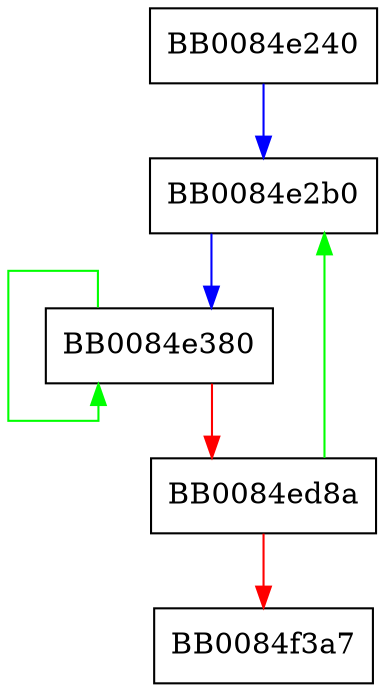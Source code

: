 digraph sha512_block_data_order_avx {
  node [shape="box"];
  graph [splines=ortho];
  BB0084e240 -> BB0084e2b0 [color="blue"];
  BB0084e2b0 -> BB0084e380 [color="blue"];
  BB0084e380 -> BB0084e380 [color="green"];
  BB0084e380 -> BB0084ed8a [color="red"];
  BB0084ed8a -> BB0084e2b0 [color="green"];
  BB0084ed8a -> BB0084f3a7 [color="red"];
}